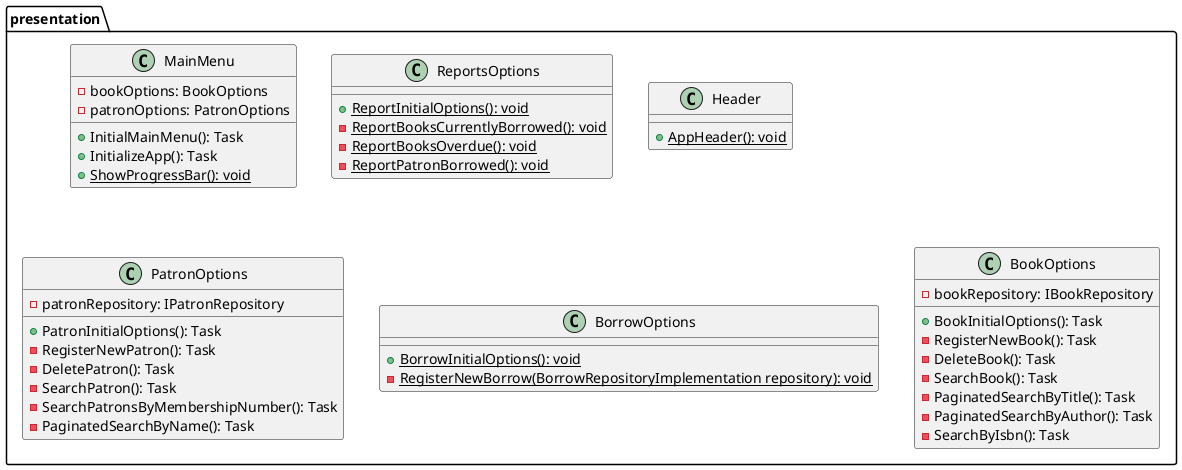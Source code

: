 @startuml
package presentation {
    class MainMenu {
        - bookOptions: BookOptions
        - patronOptions: PatronOptions
        + InitialMainMenu(): Task
        + InitializeApp(): Task
        + {static} ShowProgressBar(): void
    }

    class ReportsOptions {
        + {static} ReportInitialOptions(): void
        - {static} ReportBooksCurrentlyBorrowed(): void
        - {static} ReportBooksOverdue(): void
        - {static} ReportPatronBorrowed(): void
    }

    class Header {
        + {static} AppHeader(): void
    }

    class PatronOptions {
        - patronRepository: IPatronRepository
        + PatronInitialOptions(): Task
        - RegisterNewPatron(): Task
        - DeletePatron(): Task
        - SearchPatron(): Task
        - SearchPatronsByMembershipNumber(): Task
        - PaginatedSearchByName(): Task
    }

    class BorrowOptions {
        + {static} BorrowInitialOptions(): void
        - {static} RegisterNewBorrow(BorrowRepositoryImplementation repository): void

    }

    class BookOptions {
        - bookRepository: IBookRepository
        + BookInitialOptions(): Task
        - RegisterNewBook(): Task
        - DeleteBook(): Task
        - SearchBook(): Task
        - PaginatedSearchByTitle(): Task
        - PaginatedSearchByAuthor(): Task
        - SearchByIsbn(): Task
    }
}
@enduml
